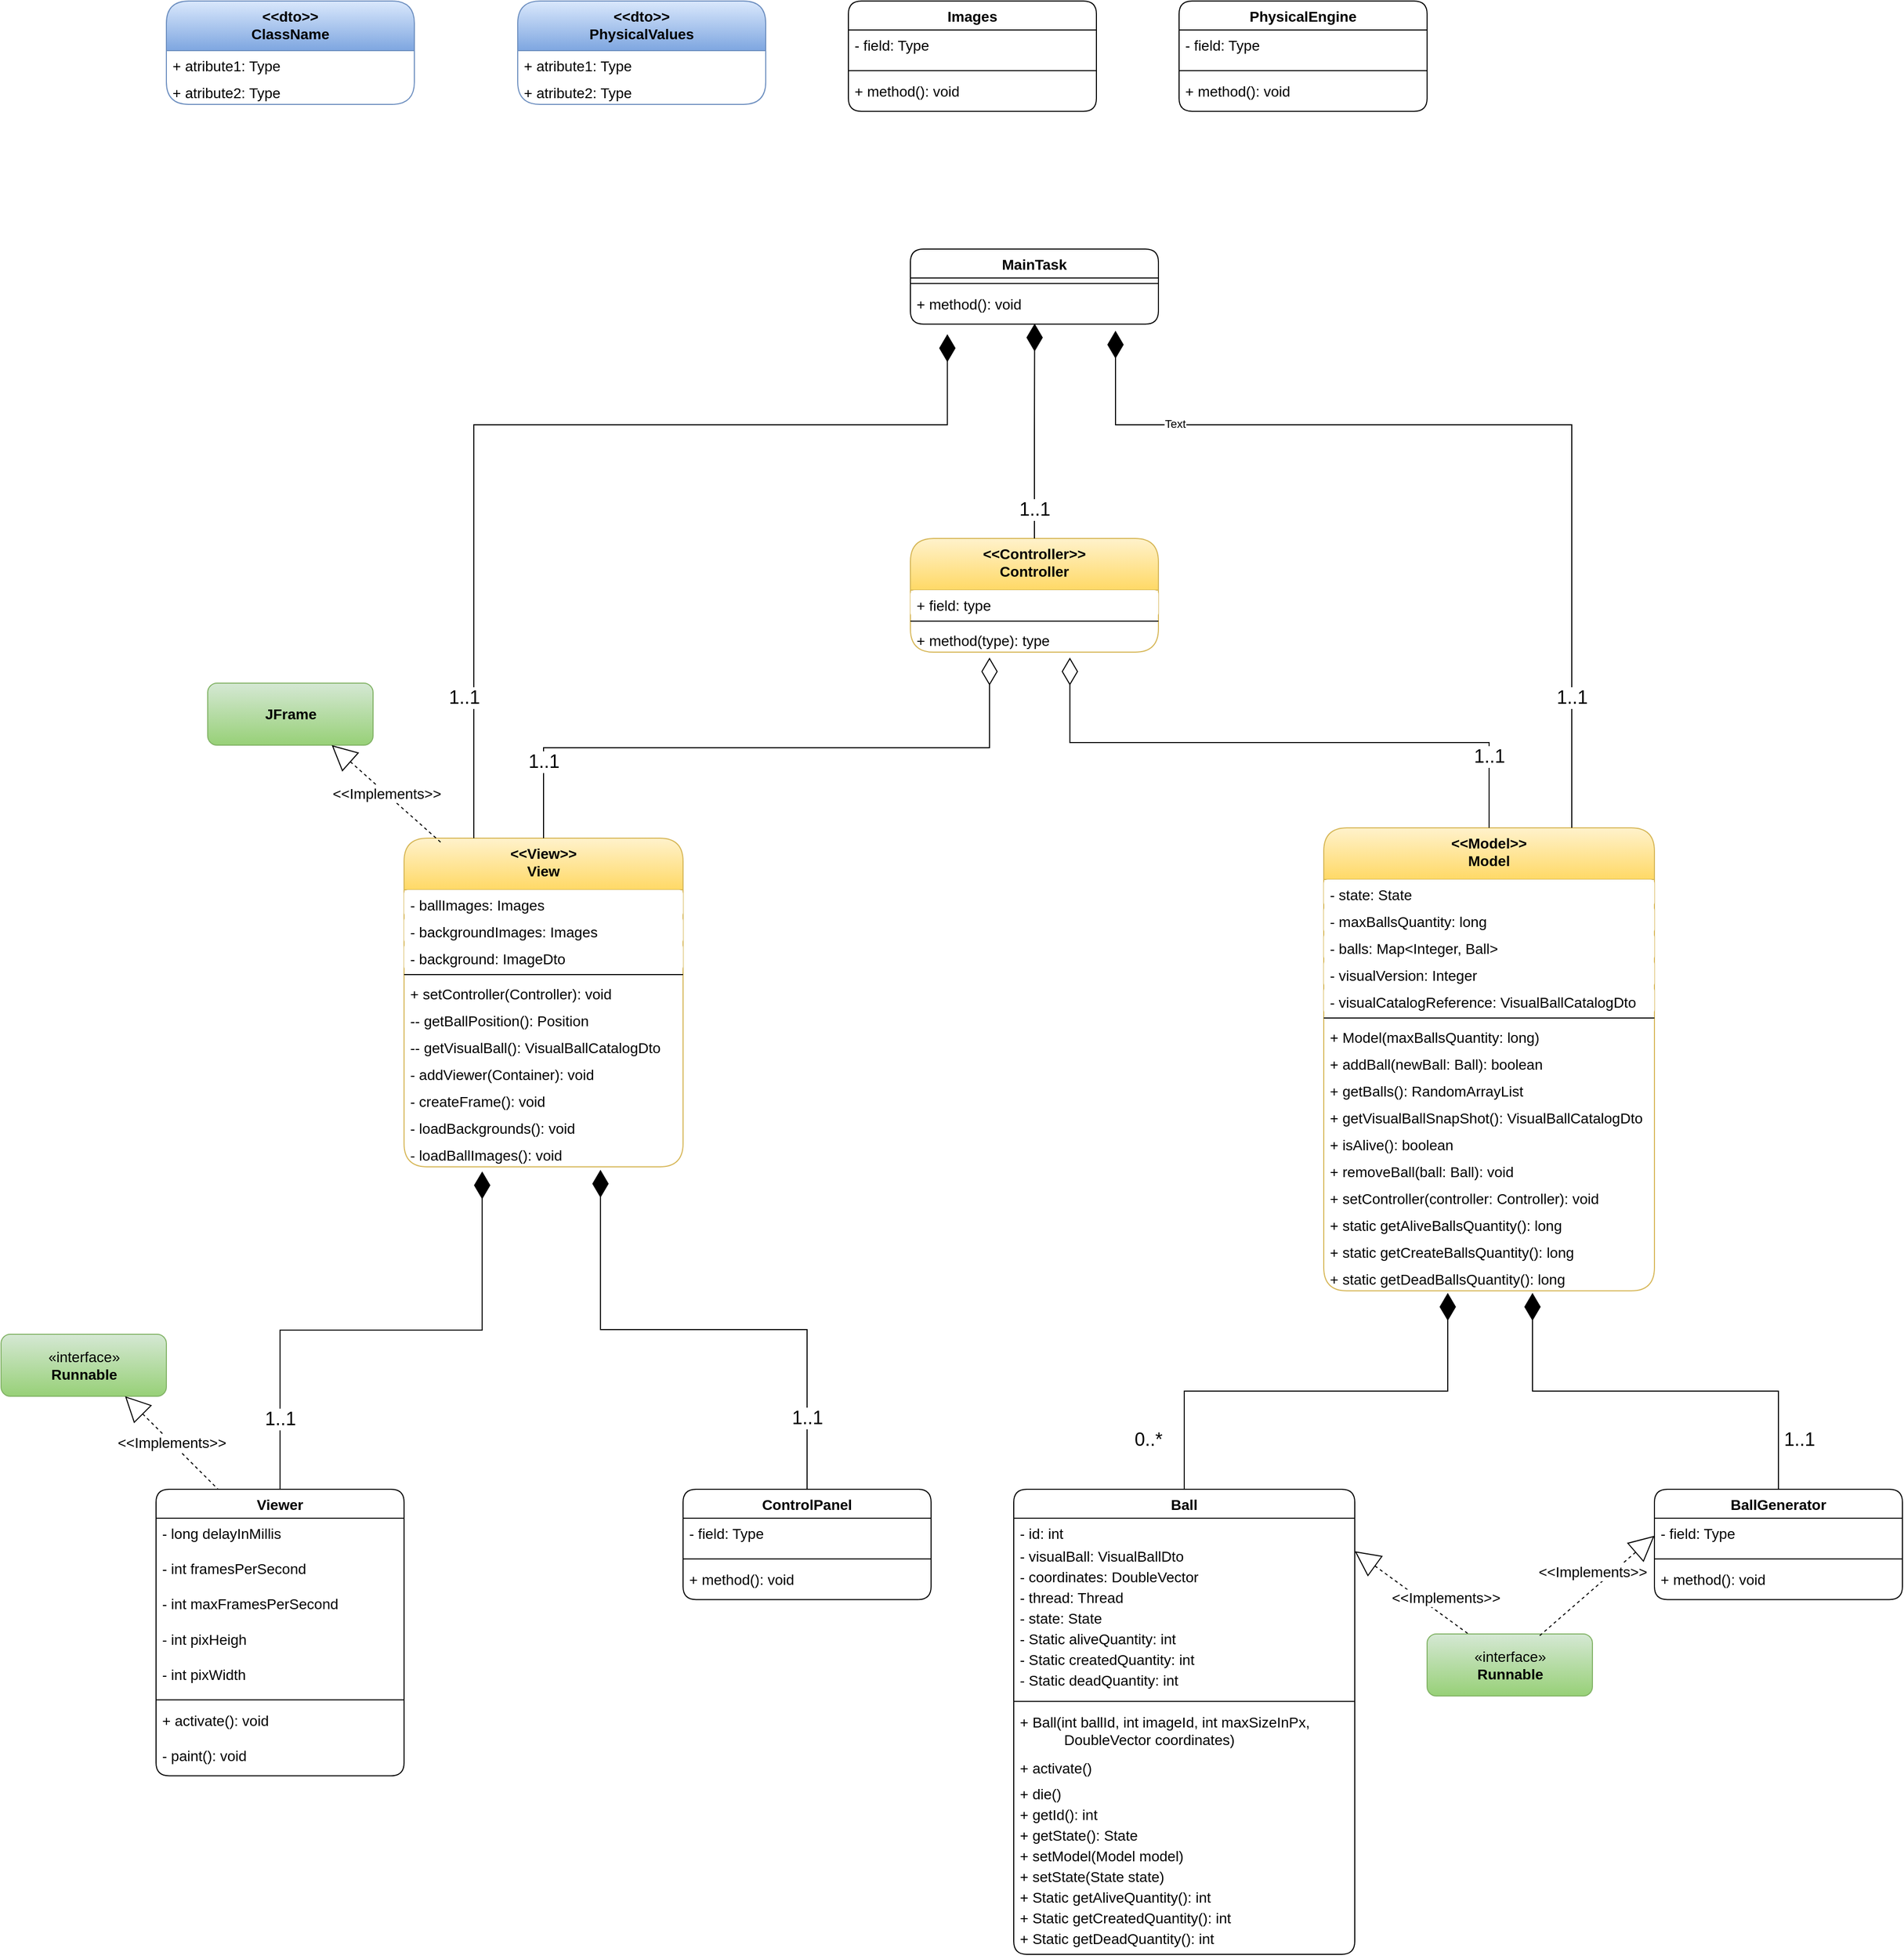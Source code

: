 <mxfile version="26.2.2">
  <diagram name="Pàgina-1" id="5-i0LoAllchSPsky1uXh">
    <mxGraphModel dx="4002" dy="4428" grid="1" gridSize="10" guides="1" tooltips="1" connect="1" arrows="1" fold="1" page="1" pageScale="1" pageWidth="2339" pageHeight="3300" math="0" shadow="0">
      <root>
        <mxCell id="0" />
        <mxCell id="1" parent="0" />
        <mxCell id="ZNmYSWNnTG8eC1XYa2wN-1" value="MainTask" style="swimlane;fontStyle=1;align=center;verticalAlign=top;childLayout=stackLayout;horizontal=1;startSize=28;horizontalStack=0;resizeParent=1;resizeParentMax=0;resizeLast=0;collapsible=1;marginBottom=0;rounded=1;fontFamily=Helvetica;fontSize=14;fontColor=default;fillColor=#FFFFFF;" parent="1" vertex="1">
          <mxGeometry x="240.0" y="40" width="240" height="72.602" as="geometry" />
        </mxCell>
        <mxCell id="ZNmYSWNnTG8eC1XYa2wN-3" value="" style="line;strokeWidth=1;fillColor=none;align=left;verticalAlign=middle;spacingTop=-1;spacingLeft=3;spacingRight=3;rotatable=0;labelPosition=right;points=[];portConstraint=eastwest;strokeColor=inherit;rounded=1;fontFamily=Helvetica;fontSize=14;fontColor=default;" parent="ZNmYSWNnTG8eC1XYa2wN-1" vertex="1">
          <mxGeometry y="28" width="240" height="10.495" as="geometry" />
        </mxCell>
        <mxCell id="ZNmYSWNnTG8eC1XYa2wN-4" value="+ method(): void" style="text;strokeColor=none;fillColor=none;align=left;verticalAlign=top;spacingLeft=4;spacingRight=4;overflow=hidden;rotatable=0;points=[[0,0.5],[1,0.5]];portConstraint=eastwest;rounded=1;fontFamily=Helvetica;fontSize=14;fontColor=default;" parent="ZNmYSWNnTG8eC1XYa2wN-1" vertex="1">
          <mxGeometry y="38.495" width="240" height="34.108" as="geometry" />
        </mxCell>
        <mxCell id="ZNmYSWNnTG8eC1XYa2wN-9" value="&lt;&lt;Controller&gt;&gt;&#xa;Controller" style="swimlane;fontStyle=1;align=center;verticalAlign=top;childLayout=stackLayout;horizontal=1;startSize=50;horizontalStack=0;resizeParent=1;resizeParentMax=0;resizeLast=0;collapsible=1;marginBottom=0;rounded=1;fillColor=#fff2cc;gradientColor=#ffd966;strokeColor=#d6b656;fontFamily=Helvetica;fontSize=14;fontColor=default;" parent="1" vertex="1">
          <mxGeometry x="240.0" y="320" width="240" height="110" as="geometry" />
        </mxCell>
        <mxCell id="ZNmYSWNnTG8eC1XYa2wN-10" value="+ field: type" style="text;align=left;verticalAlign=top;spacingLeft=4;spacingRight=4;overflow=hidden;rotatable=0;points=[[0,0.5],[1,0.5]];portConstraint=eastwest;rounded=1;fontFamily=Helvetica;fontSize=14;fontColor=default;fillColor=#FFFFFF;" parent="ZNmYSWNnTG8eC1XYa2wN-9" vertex="1">
          <mxGeometry y="50" width="240" height="26" as="geometry" />
        </mxCell>
        <mxCell id="ZNmYSWNnTG8eC1XYa2wN-11" value="" style="line;strokeWidth=1;align=left;verticalAlign=middle;spacingTop=-1;spacingLeft=3;spacingRight=3;rotatable=0;labelPosition=right;points=[];portConstraint=eastwest;rounded=1;fontFamily=Helvetica;fontSize=14;fontColor=default;fillColor=#FFFFFF;" parent="ZNmYSWNnTG8eC1XYa2wN-9" vertex="1">
          <mxGeometry y="76" width="240" height="8" as="geometry" />
        </mxCell>
        <mxCell id="ZNmYSWNnTG8eC1XYa2wN-12" value="+ method(type): type" style="text;align=left;verticalAlign=top;spacingLeft=4;spacingRight=4;overflow=hidden;rotatable=0;points=[[0,0.5],[1,0.5]];portConstraint=eastwest;rounded=1;fontFamily=Helvetica;fontSize=14;fontColor=default;fillColor=none;" parent="ZNmYSWNnTG8eC1XYa2wN-9" vertex="1">
          <mxGeometry y="84" width="240" height="26" as="geometry" />
        </mxCell>
        <mxCell id="ZNmYSWNnTG8eC1XYa2wN-13" value="&lt;&lt;Model&gt;&gt;&#xa;Model" style="swimlane;fontStyle=1;align=center;verticalAlign=top;childLayout=stackLayout;horizontal=1;startSize=50;horizontalStack=0;resizeParent=1;resizeParentMax=0;resizeLast=0;collapsible=1;marginBottom=0;rounded=1;fillColor=#fff2cc;gradientColor=#ffd966;strokeColor=#d6b656;fontFamily=Helvetica;fontSize=14;fontColor=default;" parent="1" vertex="1">
          <mxGeometry x="640" y="600" width="320" height="448" as="geometry" />
        </mxCell>
        <mxCell id="Lma66UrVPiz0UUMK3mIG-1" value="- state: State" style="text;align=left;verticalAlign=top;spacingLeft=4;spacingRight=4;overflow=hidden;rotatable=0;points=[[0,0.5],[1,0.5]];portConstraint=eastwest;rounded=1;fontFamily=Helvetica;fontSize=14;fontColor=default;fillColor=#FFFFFF;" parent="ZNmYSWNnTG8eC1XYa2wN-13" vertex="1">
          <mxGeometry y="50" width="320" height="26" as="geometry" />
        </mxCell>
        <mxCell id="ZNmYSWNnTG8eC1XYa2wN-14" value="- maxBallsQuantity: long" style="text;align=left;verticalAlign=top;spacingLeft=4;spacingRight=4;overflow=hidden;rotatable=0;points=[[0,0.5],[1,0.5]];portConstraint=eastwest;rounded=1;fontFamily=Helvetica;fontSize=14;fontColor=default;fillColor=#FFFFFF;" parent="ZNmYSWNnTG8eC1XYa2wN-13" vertex="1">
          <mxGeometry y="76" width="320" height="26" as="geometry" />
        </mxCell>
        <mxCell id="ZNmYSWNnTG8eC1XYa2wN-75" value="- balls: Map&lt;Integer, Ball&gt;" style="text;align=left;verticalAlign=top;spacingLeft=4;spacingRight=4;overflow=hidden;rotatable=0;points=[[0,0.5],[1,0.5]];portConstraint=eastwest;rounded=1;fontFamily=Helvetica;fontSize=14;fontColor=default;fillColor=#FFFFFF;" parent="ZNmYSWNnTG8eC1XYa2wN-13" vertex="1">
          <mxGeometry y="102" width="320" height="26" as="geometry" />
        </mxCell>
        <mxCell id="-db5ZT4C1zJxVZWc7uJ--2" value="- visualVersion: Integer" style="text;align=left;verticalAlign=top;spacingLeft=4;spacingRight=4;overflow=hidden;rotatable=0;points=[[0,0.5],[1,0.5]];portConstraint=eastwest;rounded=1;fontFamily=Helvetica;fontSize=14;fontColor=default;fillColor=#FFFFFF;" parent="ZNmYSWNnTG8eC1XYa2wN-13" vertex="1">
          <mxGeometry y="128" width="320" height="26" as="geometry" />
        </mxCell>
        <mxCell id="-db5ZT4C1zJxVZWc7uJ--1" value="- visualCatalogReference: VisualBallCatalogDto" style="text;align=left;verticalAlign=top;spacingLeft=4;spacingRight=4;overflow=hidden;rotatable=0;points=[[0,0.5],[1,0.5]];portConstraint=eastwest;rounded=1;fontFamily=Helvetica;fontSize=14;fontColor=default;fillColor=#FFFFFF;" parent="ZNmYSWNnTG8eC1XYa2wN-13" vertex="1">
          <mxGeometry y="154" width="320" height="26" as="geometry" />
        </mxCell>
        <mxCell id="ZNmYSWNnTG8eC1XYa2wN-15" value="" style="line;strokeWidth=1;align=left;verticalAlign=middle;spacingTop=-1;spacingLeft=3;spacingRight=3;rotatable=0;labelPosition=right;points=[];portConstraint=eastwest;rounded=1;fontFamily=Helvetica;fontSize=14;fontColor=default;fillColor=#FFFFFF;" parent="ZNmYSWNnTG8eC1XYa2wN-13" vertex="1">
          <mxGeometry y="180" width="320" height="8" as="geometry" />
        </mxCell>
        <mxCell id="ZNmYSWNnTG8eC1XYa2wN-83" value="+ Model(maxBallsQuantity: long)" style="text;align=left;verticalAlign=top;spacingLeft=4;spacingRight=4;overflow=hidden;rotatable=0;points=[[0,0.5],[1,0.5]];portConstraint=eastwest;rounded=1;fontFamily=Helvetica;fontSize=14;fontColor=default;fillColor=none;" parent="ZNmYSWNnTG8eC1XYa2wN-13" vertex="1">
          <mxGeometry y="188" width="320" height="26" as="geometry" />
        </mxCell>
        <mxCell id="ZNmYSWNnTG8eC1XYa2wN-82" value="+ addBall(newBall: Ball): boolean" style="text;align=left;verticalAlign=top;spacingLeft=4;spacingRight=4;overflow=hidden;rotatable=0;points=[[0,0.5],[1,0.5]];portConstraint=eastwest;rounded=1;fontFamily=Helvetica;fontSize=14;fontColor=default;fillColor=none;" parent="ZNmYSWNnTG8eC1XYa2wN-13" vertex="1">
          <mxGeometry y="214" width="320" height="26" as="geometry" />
        </mxCell>
        <mxCell id="ZNmYSWNnTG8eC1XYa2wN-81" value="+ getBalls(): RandomArrayList" style="text;align=left;verticalAlign=top;spacingLeft=4;spacingRight=4;overflow=hidden;rotatable=0;points=[[0,0.5],[1,0.5]];portConstraint=eastwest;rounded=1;fontFamily=Helvetica;fontSize=14;fontColor=default;fillColor=none;" parent="ZNmYSWNnTG8eC1XYa2wN-13" vertex="1">
          <mxGeometry y="240" width="320" height="26" as="geometry" />
        </mxCell>
        <mxCell id="Lma66UrVPiz0UUMK3mIG-4" value="+ getVisualBallSnapShot(): VisualBallCatalogDto" style="text;align=left;verticalAlign=top;spacingLeft=4;spacingRight=4;overflow=hidden;rotatable=0;points=[[0,0.5],[1,0.5]];portConstraint=eastwest;rounded=1;fontFamily=Helvetica;fontSize=14;fontColor=default;fillColor=none;" parent="ZNmYSWNnTG8eC1XYa2wN-13" vertex="1">
          <mxGeometry y="266" width="320" height="26" as="geometry" />
        </mxCell>
        <mxCell id="ZNmYSWNnTG8eC1XYa2wN-80" value="+ isAlive(): boolean" style="text;align=left;verticalAlign=top;spacingLeft=4;spacingRight=4;overflow=hidden;rotatable=0;points=[[0,0.5],[1,0.5]];portConstraint=eastwest;rounded=1;fontFamily=Helvetica;fontSize=14;fontColor=default;fillColor=none;" parent="ZNmYSWNnTG8eC1XYa2wN-13" vertex="1">
          <mxGeometry y="292" width="320" height="26" as="geometry" />
        </mxCell>
        <mxCell id="ZNmYSWNnTG8eC1XYa2wN-85" value="+ removeBall(ball: Ball): void" style="text;align=left;verticalAlign=top;spacingLeft=4;spacingRight=4;overflow=hidden;rotatable=0;points=[[0,0.5],[1,0.5]];portConstraint=eastwest;rounded=1;fontFamily=Helvetica;fontSize=14;fontColor=default;fillColor=none;" parent="ZNmYSWNnTG8eC1XYa2wN-13" vertex="1">
          <mxGeometry y="318" width="320" height="26" as="geometry" />
        </mxCell>
        <mxCell id="ZNmYSWNnTG8eC1XYa2wN-79" value="+ setController(controller: Controller): void" style="text;align=left;verticalAlign=top;spacingLeft=4;spacingRight=4;overflow=hidden;rotatable=0;points=[[0,0.5],[1,0.5]];portConstraint=eastwest;rounded=1;fontFamily=Helvetica;fontSize=14;fontColor=default;fillColor=none;" parent="ZNmYSWNnTG8eC1XYa2wN-13" vertex="1">
          <mxGeometry y="344" width="320" height="26" as="geometry" />
        </mxCell>
        <mxCell id="ZNmYSWNnTG8eC1XYa2wN-16" value="+ static getAliveBallsQuantity(): long" style="text;align=left;verticalAlign=top;spacingLeft=4;spacingRight=4;overflow=hidden;rotatable=0;points=[[0,0.5],[1,0.5]];portConstraint=eastwest;rounded=1;fontFamily=Helvetica;fontSize=14;fontColor=default;fillColor=none;" parent="ZNmYSWNnTG8eC1XYa2wN-13" vertex="1">
          <mxGeometry y="370" width="320" height="26" as="geometry" />
        </mxCell>
        <mxCell id="ZNmYSWNnTG8eC1XYa2wN-78" value="+ static getCreateBallsQuantity(): long" style="text;align=left;verticalAlign=top;spacingLeft=4;spacingRight=4;overflow=hidden;rotatable=0;points=[[0,0.5],[1,0.5]];portConstraint=eastwest;rounded=1;fontFamily=Helvetica;fontSize=14;fontColor=default;fillColor=none;" parent="ZNmYSWNnTG8eC1XYa2wN-13" vertex="1">
          <mxGeometry y="396" width="320" height="26" as="geometry" />
        </mxCell>
        <mxCell id="ZNmYSWNnTG8eC1XYa2wN-84" value="+ static getDeadBallsQuantity(): long" style="text;align=left;verticalAlign=top;spacingLeft=4;spacingRight=4;overflow=hidden;rotatable=0;points=[[0,0.5],[1,0.5]];portConstraint=eastwest;rounded=1;fontFamily=Helvetica;fontSize=14;fontColor=default;fillColor=none;" parent="ZNmYSWNnTG8eC1XYa2wN-13" vertex="1">
          <mxGeometry y="422" width="320" height="26" as="geometry" />
        </mxCell>
        <mxCell id="ZNmYSWNnTG8eC1XYa2wN-17" value="&lt;&lt;View&gt;&gt;&#xa;View" style="swimlane;fontStyle=1;align=center;verticalAlign=top;childLayout=stackLayout;horizontal=1;startSize=50;horizontalStack=0;resizeParent=1;resizeParentMax=0;resizeLast=0;collapsible=1;marginBottom=0;rounded=1;fillColor=#fff2cc;gradientColor=#ffd966;strokeColor=#d6b656;fontFamily=Helvetica;fontSize=14;fontColor=default;" parent="1" vertex="1">
          <mxGeometry x="-250" y="610" width="270" height="318" as="geometry" />
        </mxCell>
        <mxCell id="ZNmYSWNnTG8eC1XYa2wN-18" value="- ballImages: Images" style="text;align=left;verticalAlign=top;spacingLeft=4;spacingRight=4;overflow=hidden;rotatable=0;points=[[0,0.5],[1,0.5]];portConstraint=eastwest;rounded=1;fontFamily=Helvetica;fontSize=14;fontColor=default;fillColor=#FFFFFF;" parent="ZNmYSWNnTG8eC1XYa2wN-17" vertex="1">
          <mxGeometry y="50" width="270" height="26" as="geometry" />
        </mxCell>
        <mxCell id="4unJLD3pxwfh7puHXL83-2" value="- backgroundImages: Images" style="text;align=left;verticalAlign=top;spacingLeft=4;spacingRight=4;overflow=hidden;rotatable=0;points=[[0,0.5],[1,0.5]];portConstraint=eastwest;rounded=1;fontFamily=Helvetica;fontSize=14;fontColor=default;fillColor=#FFFFFF;" vertex="1" parent="ZNmYSWNnTG8eC1XYa2wN-17">
          <mxGeometry y="76" width="270" height="26" as="geometry" />
        </mxCell>
        <mxCell id="4unJLD3pxwfh7puHXL83-1" value="- background: ImageDto" style="text;align=left;verticalAlign=top;spacingLeft=4;spacingRight=4;overflow=hidden;rotatable=0;points=[[0,0.5],[1,0.5]];portConstraint=eastwest;rounded=1;fontFamily=Helvetica;fontSize=14;fontColor=default;fillColor=#FFFFFF;" vertex="1" parent="ZNmYSWNnTG8eC1XYa2wN-17">
          <mxGeometry y="102" width="270" height="26" as="geometry" />
        </mxCell>
        <mxCell id="ZNmYSWNnTG8eC1XYa2wN-19" value="" style="line;strokeWidth=1;align=left;verticalAlign=middle;spacingTop=-1;spacingLeft=3;spacingRight=3;rotatable=0;labelPosition=right;points=[];portConstraint=eastwest;rounded=1;fontFamily=Helvetica;fontSize=14;fontColor=default;fillColor=#FFFFFF;" parent="ZNmYSWNnTG8eC1XYa2wN-17" vertex="1">
          <mxGeometry y="128" width="270" height="8" as="geometry" />
        </mxCell>
        <mxCell id="4unJLD3pxwfh7puHXL83-3" value="+ setController(Controller): void" style="text;align=left;verticalAlign=top;spacingLeft=4;spacingRight=4;overflow=hidden;rotatable=0;points=[[0,0.5],[1,0.5]];portConstraint=eastwest;rounded=1;fontFamily=Helvetica;fontSize=14;fontColor=default;fillColor=none;" vertex="1" parent="ZNmYSWNnTG8eC1XYa2wN-17">
          <mxGeometry y="136" width="270" height="26" as="geometry" />
        </mxCell>
        <mxCell id="4unJLD3pxwfh7puHXL83-8" value="-- getBallPosition(): Position" style="text;align=left;verticalAlign=top;spacingLeft=4;spacingRight=4;overflow=hidden;rotatable=0;points=[[0,0.5],[1,0.5]];portConstraint=eastwest;rounded=1;fontFamily=Helvetica;fontSize=14;fontColor=default;fillColor=none;" vertex="1" parent="ZNmYSWNnTG8eC1XYa2wN-17">
          <mxGeometry y="162" width="270" height="26" as="geometry" />
        </mxCell>
        <mxCell id="ZNmYSWNnTG8eC1XYa2wN-20" value="-- getVisualBall(): VisualBallCatalogDto" style="text;align=left;verticalAlign=top;spacingLeft=4;spacingRight=4;overflow=hidden;rotatable=0;points=[[0,0.5],[1,0.5]];portConstraint=eastwest;rounded=1;fontFamily=Helvetica;fontSize=14;fontColor=default;fillColor=none;" parent="ZNmYSWNnTG8eC1XYa2wN-17" vertex="1">
          <mxGeometry y="188" width="270" height="26" as="geometry" />
        </mxCell>
        <mxCell id="4unJLD3pxwfh7puHXL83-4" value="- addViewer(Container): void" style="text;align=left;verticalAlign=top;spacingLeft=4;spacingRight=4;overflow=hidden;rotatable=0;points=[[0,0.5],[1,0.5]];portConstraint=eastwest;rounded=1;fontFamily=Helvetica;fontSize=14;fontColor=default;fillColor=none;" vertex="1" parent="ZNmYSWNnTG8eC1XYa2wN-17">
          <mxGeometry y="214" width="270" height="26" as="geometry" />
        </mxCell>
        <mxCell id="4unJLD3pxwfh7puHXL83-5" value="- createFrame(): void" style="text;align=left;verticalAlign=top;spacingLeft=4;spacingRight=4;overflow=hidden;rotatable=0;points=[[0,0.5],[1,0.5]];portConstraint=eastwest;rounded=1;fontFamily=Helvetica;fontSize=14;fontColor=default;fillColor=none;" vertex="1" parent="ZNmYSWNnTG8eC1XYa2wN-17">
          <mxGeometry y="240" width="270" height="26" as="geometry" />
        </mxCell>
        <mxCell id="4unJLD3pxwfh7puHXL83-6" value="- loadBackgrounds(): void" style="text;align=left;verticalAlign=top;spacingLeft=4;spacingRight=4;overflow=hidden;rotatable=0;points=[[0,0.5],[1,0.5]];portConstraint=eastwest;rounded=1;fontFamily=Helvetica;fontSize=14;fontColor=default;fillColor=none;" vertex="1" parent="ZNmYSWNnTG8eC1XYa2wN-17">
          <mxGeometry y="266" width="270" height="26" as="geometry" />
        </mxCell>
        <mxCell id="4unJLD3pxwfh7puHXL83-7" value="- loadBallImages(): void" style="text;align=left;verticalAlign=top;spacingLeft=4;spacingRight=4;overflow=hidden;rotatable=0;points=[[0,0.5],[1,0.5]];portConstraint=eastwest;rounded=1;fontFamily=Helvetica;fontSize=14;fontColor=default;fillColor=none;" vertex="1" parent="ZNmYSWNnTG8eC1XYa2wN-17">
          <mxGeometry y="292" width="270" height="26" as="geometry" />
        </mxCell>
        <mxCell id="ZNmYSWNnTG8eC1XYa2wN-21" value="1..1" style="endArrow=none;endFill=1;endSize=24;html=1;rounded=0;fontSize=18;edgeStyle=elbowEdgeStyle;exitX=0.149;exitY=1.288;exitDx=0;exitDy=0;entryX=0.25;entryY=0;entryDx=0;entryDy=0;startArrow=diamondThin;startFill=1;targetPerimeterSpacing=24;sourcePerimeterSpacing=24;startSize=24;elbow=vertical;exitPerimeter=0;" parent="1" target="ZNmYSWNnTG8eC1XYa2wN-17" edge="1" source="ZNmYSWNnTG8eC1XYa2wN-4">
          <mxGeometry x="0.714" y="-10" width="160" relative="1" as="geometry">
            <mxPoint x="360" y="20" as="sourcePoint" />
            <mxPoint x="120" y="580" as="targetPoint" />
            <Array as="points">
              <mxPoint x="10" y="210" />
            </Array>
            <mxPoint y="-1" as="offset" />
          </mxGeometry>
        </mxCell>
        <mxCell id="ZNmYSWNnTG8eC1XYa2wN-23" value="1..1" style="endArrow=diamondThin;endFill=1;endSize=24;html=1;rounded=0;fontSize=18;edgeStyle=elbowEdgeStyle;entryX=0.827;entryY=1.188;entryDx=0;entryDy=0;entryPerimeter=0;elbow=vertical;exitX=0.75;exitY=0;exitDx=0;exitDy=0;" parent="1" target="ZNmYSWNnTG8eC1XYa2wN-4" edge="1" source="ZNmYSWNnTG8eC1XYa2wN-13">
          <mxGeometry x="-0.727" width="160" relative="1" as="geometry">
            <mxPoint x="970" y="670" as="sourcePoint" />
            <mxPoint x="455.28" y="64.456" as="targetPoint" />
            <mxPoint as="offset" />
            <Array as="points">
              <mxPoint x="690" y="210" />
            </Array>
          </mxGeometry>
        </mxCell>
        <mxCell id="4unJLD3pxwfh7puHXL83-14" value="Text" style="edgeLabel;html=1;align=center;verticalAlign=middle;resizable=0;points=[];" vertex="1" connectable="0" parent="ZNmYSWNnTG8eC1XYa2wN-23">
          <mxGeometry x="0.679" y="-1" relative="1" as="geometry">
            <mxPoint as="offset" />
          </mxGeometry>
        </mxCell>
        <mxCell id="ZNmYSWNnTG8eC1XYa2wN-27" value="1..1" style="endArrow=diamondThin;endFill=1;endSize=24;html=1;rounded=0;fontSize=18;edgeStyle=elbowEdgeStyle;elbow=vertical;exitX=0.5;exitY=0;exitDx=0;exitDy=0;entryX=0.501;entryY=0.987;entryDx=0;entryDy=0;entryPerimeter=0;" parent="1" source="ZNmYSWNnTG8eC1XYa2wN-9" target="ZNmYSWNnTG8eC1XYa2wN-4" edge="1">
          <mxGeometry x="-0.727" width="160" relative="1" as="geometry">
            <mxPoint x="472" y="200" as="sourcePoint" />
            <mxPoint x="350" y="120" as="targetPoint" />
            <mxPoint as="offset" />
          </mxGeometry>
        </mxCell>
        <mxCell id="ZNmYSWNnTG8eC1XYa2wN-29" value="&lt;font style=&quot;font-size: 18px;&quot;&gt;1..1&lt;/font&gt;" style="endArrow=diamondThin;endFill=0;endSize=24;html=1;rounded=0;entryX=0.319;entryY=1.201;entryDx=0;entryDy=0;entryPerimeter=0;edgeStyle=elbowEdgeStyle;elbow=vertical;fontSize=18;exitX=0.5;exitY=0;exitDx=0;exitDy=0;" parent="1" source="ZNmYSWNnTG8eC1XYa2wN-17" target="ZNmYSWNnTG8eC1XYa2wN-12" edge="1">
          <mxGeometry x="-0.756" width="160" relative="1" as="geometry">
            <mxPoint x="350" y="620" as="sourcePoint" />
            <mxPoint x="474.0" y="490" as="targetPoint" />
            <mxPoint as="offset" />
          </mxGeometry>
        </mxCell>
        <mxCell id="ZNmYSWNnTG8eC1XYa2wN-30" value="&lt;font style=&quot;font-size: 18px;&quot;&gt;1..1&lt;/font&gt;" style="endArrow=diamondThin;endFill=0;endSize=24;html=1;rounded=0;entryX=0.643;entryY=1.201;entryDx=0;entryDy=0;entryPerimeter=0;edgeStyle=elbowEdgeStyle;elbow=vertical;fontSize=18;exitX=0.5;exitY=0;exitDx=0;exitDy=0;" parent="1" source="ZNmYSWNnTG8eC1XYa2wN-13" target="ZNmYSWNnTG8eC1XYa2wN-12" edge="1">
          <mxGeometry x="-0.756" width="160" relative="1" as="geometry">
            <mxPoint x="350" y="620" as="sourcePoint" />
            <mxPoint x="474.0" y="490" as="targetPoint" />
            <mxPoint as="offset" />
          </mxGeometry>
        </mxCell>
        <mxCell id="ZNmYSWNnTG8eC1XYa2wN-31" value="&lt;&lt;dto&gt;&gt;&#xa;ClassName" style="swimlane;fontStyle=1;align=center;verticalAlign=top;childLayout=stackLayout;horizontal=1;startSize=48;horizontalStack=0;resizeParent=1;resizeParentMax=0;resizeLast=0;collapsible=1;marginBottom=0;fillColor=#dae8fc;strokeColor=#6c8ebf;gradientColor=#7ea6e0;rounded=1;fontFamily=Helvetica;fontSize=14;fontColor=default;" parent="1" vertex="1">
          <mxGeometry x="-480.0" y="-200" width="240" height="100" as="geometry" />
        </mxCell>
        <mxCell id="ZNmYSWNnTG8eC1XYa2wN-32" value="+ atribute1: Type" style="text;strokeColor=none;fillColor=none;align=left;verticalAlign=top;spacingLeft=4;spacingRight=4;overflow=hidden;rotatable=0;points=[[0,0.5],[1,0.5]];portConstraint=eastwest;fontFamily=Helvetica;fontSize=14;fontColor=default;" parent="ZNmYSWNnTG8eC1XYa2wN-31" vertex="1">
          <mxGeometry y="48" width="240" height="26" as="geometry" />
        </mxCell>
        <mxCell id="ZNmYSWNnTG8eC1XYa2wN-33" value="+ atribute2: Type" style="text;strokeColor=none;fillColor=none;align=left;verticalAlign=top;spacingLeft=4;spacingRight=4;overflow=hidden;rotatable=0;points=[[0,0.5],[1,0.5]];portConstraint=eastwest;fontFamily=Helvetica;fontSize=14;fontColor=default;" parent="ZNmYSWNnTG8eC1XYa2wN-31" vertex="1">
          <mxGeometry y="74" width="240" height="26" as="geometry" />
        </mxCell>
        <mxCell id="ZNmYSWNnTG8eC1XYa2wN-34" value="Ball" style="swimlane;fontStyle=1;align=center;verticalAlign=top;childLayout=stackLayout;horizontal=1;startSize=28;horizontalStack=0;resizeParent=1;resizeParentMax=0;resizeLast=0;collapsible=1;marginBottom=0;rounded=1;fontFamily=Helvetica;fontSize=14;fontColor=default;fillColor=#FFFFFF;" parent="1" vertex="1">
          <mxGeometry x="340" y="1240" width="330" height="450.005" as="geometry" />
        </mxCell>
        <mxCell id="Lma66UrVPiz0UUMK3mIG-11" value="- id: int" style="text;strokeColor=none;fillColor=none;align=left;verticalAlign=top;spacingLeft=4;spacingRight=4;overflow=hidden;rotatable=0;points=[[0,0.5],[1,0.5]];portConstraint=eastwest;rounded=1;fontFamily=Helvetica;fontSize=14;fontColor=default;" parent="ZNmYSWNnTG8eC1XYa2wN-34" vertex="1">
          <mxGeometry y="28" width="330" height="22" as="geometry" />
        </mxCell>
        <mxCell id="ZNmYSWNnTG8eC1XYa2wN-35" value="- visualBall: VisualBallDto" style="text;strokeColor=none;fillColor=none;align=left;verticalAlign=top;spacingLeft=4;spacingRight=4;overflow=hidden;rotatable=0;points=[[0,0.5],[1,0.5]];portConstraint=eastwest;rounded=1;fontFamily=Helvetica;fontSize=14;fontColor=default;" parent="ZNmYSWNnTG8eC1XYa2wN-34" vertex="1">
          <mxGeometry y="50" width="330" height="20" as="geometry" />
        </mxCell>
        <mxCell id="Lma66UrVPiz0UUMK3mIG-5" value="- coordinates: DoubleVector" style="text;strokeColor=none;fillColor=none;align=left;verticalAlign=top;spacingLeft=4;spacingRight=4;overflow=hidden;rotatable=0;points=[[0,0.5],[1,0.5]];portConstraint=eastwest;rounded=1;fontFamily=Helvetica;fontSize=14;fontColor=default;" parent="ZNmYSWNnTG8eC1XYa2wN-34" vertex="1">
          <mxGeometry y="70" width="330" height="20" as="geometry" />
        </mxCell>
        <mxCell id="Lma66UrVPiz0UUMK3mIG-6" value="- thread: Thread" style="text;strokeColor=none;fillColor=none;align=left;verticalAlign=top;spacingLeft=4;spacingRight=4;overflow=hidden;rotatable=0;points=[[0,0.5],[1,0.5]];portConstraint=eastwest;rounded=1;fontFamily=Helvetica;fontSize=14;fontColor=default;" parent="ZNmYSWNnTG8eC1XYa2wN-34" vertex="1">
          <mxGeometry y="90" width="330" height="20" as="geometry" />
        </mxCell>
        <mxCell id="Lma66UrVPiz0UUMK3mIG-9" value="- state: State" style="text;strokeColor=none;fillColor=none;align=left;verticalAlign=top;spacingLeft=4;spacingRight=4;overflow=hidden;rotatable=0;points=[[0,0.5],[1,0.5]];portConstraint=eastwest;rounded=1;fontFamily=Helvetica;fontSize=14;fontColor=default;" parent="ZNmYSWNnTG8eC1XYa2wN-34" vertex="1">
          <mxGeometry y="110" width="330" height="20" as="geometry" />
        </mxCell>
        <mxCell id="Lma66UrVPiz0UUMK3mIG-10" value="- Static aliveQuantity: int" style="text;strokeColor=none;fillColor=none;align=left;verticalAlign=top;spacingLeft=4;spacingRight=4;overflow=hidden;rotatable=0;points=[[0,0.5],[1,0.5]];portConstraint=eastwest;rounded=1;fontFamily=Helvetica;fontSize=14;fontColor=default;" parent="ZNmYSWNnTG8eC1XYa2wN-34" vertex="1">
          <mxGeometry y="130" width="330" height="20" as="geometry" />
        </mxCell>
        <mxCell id="Lma66UrVPiz0UUMK3mIG-15" value="- Static createdQuantity: int" style="text;strokeColor=none;fillColor=none;align=left;verticalAlign=top;spacingLeft=4;spacingRight=4;overflow=hidden;rotatable=0;points=[[0,0.5],[1,0.5]];portConstraint=eastwest;rounded=1;fontFamily=Helvetica;fontSize=14;fontColor=default;" parent="ZNmYSWNnTG8eC1XYa2wN-34" vertex="1">
          <mxGeometry y="150" width="330" height="20" as="geometry" />
        </mxCell>
        <mxCell id="Lma66UrVPiz0UUMK3mIG-7" value="- Static deadQuantity: int" style="text;strokeColor=none;fillColor=none;align=left;verticalAlign=top;spacingLeft=4;spacingRight=4;overflow=hidden;rotatable=0;points=[[0,0.5],[1,0.5]];portConstraint=eastwest;rounded=1;fontFamily=Helvetica;fontSize=14;fontColor=default;" parent="ZNmYSWNnTG8eC1XYa2wN-34" vertex="1">
          <mxGeometry y="170" width="330" height="30" as="geometry" />
        </mxCell>
        <mxCell id="ZNmYSWNnTG8eC1XYa2wN-36" value="" style="line;strokeWidth=1;fillColor=none;align=left;verticalAlign=middle;spacingTop=-1;spacingLeft=3;spacingRight=3;rotatable=0;labelPosition=right;points=[];portConstraint=eastwest;strokeColor=inherit;rounded=1;fontFamily=Helvetica;fontSize=14;fontColor=default;" parent="ZNmYSWNnTG8eC1XYa2wN-34" vertex="1">
          <mxGeometry y="200" width="330" height="10.495" as="geometry" />
        </mxCell>
        <mxCell id="ZNmYSWNnTG8eC1XYa2wN-37" value="+ Ball(int ballId, int imageId, int maxSizeInPx, &#xa;           DoubleVector coordinates)" style="text;strokeColor=none;fillColor=none;align=left;verticalAlign=top;spacingLeft=4;spacingRight=4;overflow=hidden;rotatable=0;points=[[0,0.5],[1,0.5]];portConstraint=eastwest;rounded=1;fontFamily=Helvetica;fontSize=14;fontColor=default;" parent="ZNmYSWNnTG8eC1XYa2wN-34" vertex="1">
          <mxGeometry y="210.495" width="330" height="44.63" as="geometry" />
        </mxCell>
        <mxCell id="Lma66UrVPiz0UUMK3mIG-24" value="+ activate()" style="text;strokeColor=none;fillColor=none;align=left;verticalAlign=top;spacingLeft=4;spacingRight=4;overflow=hidden;rotatable=0;points=[[0,0.5],[1,0.5]];portConstraint=eastwest;rounded=1;fontFamily=Helvetica;fontSize=14;fontColor=default;" parent="ZNmYSWNnTG8eC1XYa2wN-34" vertex="1">
          <mxGeometry y="255.125" width="330" height="24.88" as="geometry" />
        </mxCell>
        <mxCell id="Lma66UrVPiz0UUMK3mIG-8" value="+ die()" style="text;strokeColor=none;fillColor=none;align=left;verticalAlign=top;spacingLeft=4;spacingRight=4;overflow=hidden;rotatable=0;points=[[0,0.5],[1,0.5]];portConstraint=eastwest;rounded=1;fontFamily=Helvetica;fontSize=14;fontColor=default;" parent="ZNmYSWNnTG8eC1XYa2wN-34" vertex="1">
          <mxGeometry y="280.005" width="330" height="20" as="geometry" />
        </mxCell>
        <mxCell id="Lma66UrVPiz0UUMK3mIG-17" value="+ getId(): int" style="text;strokeColor=none;fillColor=none;align=left;verticalAlign=top;spacingLeft=4;spacingRight=4;overflow=hidden;rotatable=0;points=[[0,0.5],[1,0.5]];portConstraint=eastwest;rounded=1;fontFamily=Helvetica;fontSize=14;fontColor=default;" parent="ZNmYSWNnTG8eC1XYa2wN-34" vertex="1">
          <mxGeometry y="300.005" width="330" height="20" as="geometry" />
        </mxCell>
        <mxCell id="Lma66UrVPiz0UUMK3mIG-18" value="+ getState(): State" style="text;strokeColor=none;fillColor=none;align=left;verticalAlign=top;spacingLeft=4;spacingRight=4;overflow=hidden;rotatable=0;points=[[0,0.5],[1,0.5]];portConstraint=eastwest;rounded=1;fontFamily=Helvetica;fontSize=14;fontColor=default;" parent="ZNmYSWNnTG8eC1XYa2wN-34" vertex="1">
          <mxGeometry y="320.005" width="330" height="20" as="geometry" />
        </mxCell>
        <mxCell id="Lma66UrVPiz0UUMK3mIG-19" value="+ setModel(Model model)" style="text;strokeColor=none;fillColor=none;align=left;verticalAlign=top;spacingLeft=4;spacingRight=4;overflow=hidden;rotatable=0;points=[[0,0.5],[1,0.5]];portConstraint=eastwest;rounded=1;fontFamily=Helvetica;fontSize=14;fontColor=default;" parent="ZNmYSWNnTG8eC1XYa2wN-34" vertex="1">
          <mxGeometry y="340.005" width="330" height="20" as="geometry" />
        </mxCell>
        <mxCell id="Lma66UrVPiz0UUMK3mIG-20" value="+ setState(State state)" style="text;strokeColor=none;fillColor=none;align=left;verticalAlign=top;spacingLeft=4;spacingRight=4;overflow=hidden;rotatable=0;points=[[0,0.5],[1,0.5]];portConstraint=eastwest;rounded=1;fontFamily=Helvetica;fontSize=14;fontColor=default;" parent="ZNmYSWNnTG8eC1XYa2wN-34" vertex="1">
          <mxGeometry y="360.005" width="330" height="20" as="geometry" />
        </mxCell>
        <mxCell id="Lma66UrVPiz0UUMK3mIG-21" value="+ Static getAliveQuantity(): int" style="text;strokeColor=none;fillColor=none;align=left;verticalAlign=top;spacingLeft=4;spacingRight=4;overflow=hidden;rotatable=0;points=[[0,0.5],[1,0.5]];portConstraint=eastwest;rounded=1;fontFamily=Helvetica;fontSize=14;fontColor=default;" parent="ZNmYSWNnTG8eC1XYa2wN-34" vertex="1">
          <mxGeometry y="380.005" width="330" height="20" as="geometry" />
        </mxCell>
        <mxCell id="Lma66UrVPiz0UUMK3mIG-22" value="+ Static getCreatedQuantity(): int" style="text;strokeColor=none;fillColor=none;align=left;verticalAlign=top;spacingLeft=4;spacingRight=4;overflow=hidden;rotatable=0;points=[[0,0.5],[1,0.5]];portConstraint=eastwest;rounded=1;fontFamily=Helvetica;fontSize=14;fontColor=default;" parent="ZNmYSWNnTG8eC1XYa2wN-34" vertex="1">
          <mxGeometry y="400.005" width="330" height="20" as="geometry" />
        </mxCell>
        <mxCell id="Lma66UrVPiz0UUMK3mIG-23" value="+ Static getDeadQuantity(): int" style="text;strokeColor=none;fillColor=none;align=left;verticalAlign=top;spacingLeft=4;spacingRight=4;overflow=hidden;rotatable=0;points=[[0,0.5],[1,0.5]];portConstraint=eastwest;rounded=1;fontFamily=Helvetica;fontSize=14;fontColor=default;" parent="ZNmYSWNnTG8eC1XYa2wN-34" vertex="1">
          <mxGeometry y="420.005" width="330" height="30" as="geometry" />
        </mxCell>
        <mxCell id="ZNmYSWNnTG8eC1XYa2wN-40" value="Viewer" style="swimlane;fontStyle=1;align=center;verticalAlign=top;childLayout=stackLayout;horizontal=1;startSize=28;horizontalStack=0;resizeParent=1;resizeParentMax=0;resizeLast=0;collapsible=1;marginBottom=0;rounded=1;fontFamily=Helvetica;fontSize=14;fontColor=default;fillColor=#FFFFFF;" parent="1" vertex="1">
          <mxGeometry x="-490.0" y="1240" width="240" height="277.247" as="geometry" />
        </mxCell>
        <mxCell id="ZNmYSWNnTG8eC1XYa2wN-41" value="- long delayInMillis" style="text;strokeColor=none;fillColor=none;align=left;verticalAlign=top;spacingLeft=4;spacingRight=4;overflow=hidden;rotatable=0;points=[[0,0.5],[1,0.5]];portConstraint=eastwest;rounded=1;fontFamily=Helvetica;fontSize=14;fontColor=default;" parent="ZNmYSWNnTG8eC1XYa2wN-40" vertex="1">
          <mxGeometry y="28" width="240" height="34.108" as="geometry" />
        </mxCell>
        <mxCell id="4unJLD3pxwfh7puHXL83-9" value="- int framesPerSecond" style="text;strokeColor=none;fillColor=none;align=left;verticalAlign=top;spacingLeft=4;spacingRight=4;overflow=hidden;rotatable=0;points=[[0,0.5],[1,0.5]];portConstraint=eastwest;rounded=1;fontFamily=Helvetica;fontSize=14;fontColor=default;" vertex="1" parent="ZNmYSWNnTG8eC1XYa2wN-40">
          <mxGeometry y="62.108" width="240" height="34.108" as="geometry" />
        </mxCell>
        <mxCell id="4unJLD3pxwfh7puHXL83-10" value="- int maxFramesPerSecond" style="text;strokeColor=none;fillColor=none;align=left;verticalAlign=top;spacingLeft=4;spacingRight=4;overflow=hidden;rotatable=0;points=[[0,0.5],[1,0.5]];portConstraint=eastwest;rounded=1;fontFamily=Helvetica;fontSize=14;fontColor=default;" vertex="1" parent="ZNmYSWNnTG8eC1XYa2wN-40">
          <mxGeometry y="96.215" width="240" height="34.108" as="geometry" />
        </mxCell>
        <mxCell id="4unJLD3pxwfh7puHXL83-11" value="- int pixHeigh" style="text;strokeColor=none;fillColor=none;align=left;verticalAlign=top;spacingLeft=4;spacingRight=4;overflow=hidden;rotatable=0;points=[[0,0.5],[1,0.5]];portConstraint=eastwest;rounded=1;fontFamily=Helvetica;fontSize=14;fontColor=default;" vertex="1" parent="ZNmYSWNnTG8eC1XYa2wN-40">
          <mxGeometry y="130.323" width="240" height="34.108" as="geometry" />
        </mxCell>
        <mxCell id="4unJLD3pxwfh7puHXL83-12" value="- int pixWidth" style="text;strokeColor=none;fillColor=none;align=left;verticalAlign=top;spacingLeft=4;spacingRight=4;overflow=hidden;rotatable=0;points=[[0,0.5],[1,0.5]];portConstraint=eastwest;rounded=1;fontFamily=Helvetica;fontSize=14;fontColor=default;" vertex="1" parent="ZNmYSWNnTG8eC1XYa2wN-40">
          <mxGeometry y="164.43" width="240" height="34.108" as="geometry" />
        </mxCell>
        <mxCell id="ZNmYSWNnTG8eC1XYa2wN-42" value="" style="line;strokeWidth=1;fillColor=none;align=left;verticalAlign=middle;spacingTop=-1;spacingLeft=3;spacingRight=3;rotatable=0;labelPosition=right;points=[];portConstraint=eastwest;strokeColor=inherit;rounded=1;fontFamily=Helvetica;fontSize=14;fontColor=default;" parent="ZNmYSWNnTG8eC1XYa2wN-40" vertex="1">
          <mxGeometry y="198.538" width="240" height="10.495" as="geometry" />
        </mxCell>
        <mxCell id="ZNmYSWNnTG8eC1XYa2wN-43" value="+ activate(): void" style="text;strokeColor=none;fillColor=none;align=left;verticalAlign=top;spacingLeft=4;spacingRight=4;overflow=hidden;rotatable=0;points=[[0,0.5],[1,0.5]];portConstraint=eastwest;rounded=1;fontFamily=Helvetica;fontSize=14;fontColor=default;" parent="ZNmYSWNnTG8eC1XYa2wN-40" vertex="1">
          <mxGeometry y="209.032" width="240" height="34.108" as="geometry" />
        </mxCell>
        <mxCell id="4unJLD3pxwfh7puHXL83-13" value="- paint(): void" style="text;strokeColor=none;fillColor=none;align=left;verticalAlign=top;spacingLeft=4;spacingRight=4;overflow=hidden;rotatable=0;points=[[0,0.5],[1,0.5]];portConstraint=eastwest;rounded=1;fontFamily=Helvetica;fontSize=14;fontColor=default;" vertex="1" parent="ZNmYSWNnTG8eC1XYa2wN-40">
          <mxGeometry y="243.14" width="240" height="34.108" as="geometry" />
        </mxCell>
        <mxCell id="ZNmYSWNnTG8eC1XYa2wN-44" value="ControlPanel" style="swimlane;fontStyle=1;align=center;verticalAlign=top;childLayout=stackLayout;horizontal=1;startSize=28;horizontalStack=0;resizeParent=1;resizeParentMax=0;resizeLast=0;collapsible=1;marginBottom=0;rounded=1;fontFamily=Helvetica;fontSize=14;fontColor=default;fillColor=#FFFFFF;" parent="1" vertex="1">
          <mxGeometry x="20.0" y="1240" width="240" height="106.71" as="geometry" />
        </mxCell>
        <mxCell id="ZNmYSWNnTG8eC1XYa2wN-45" value="- field: Type" style="text;strokeColor=none;fillColor=none;align=left;verticalAlign=top;spacingLeft=4;spacingRight=4;overflow=hidden;rotatable=0;points=[[0,0.5],[1,0.5]];portConstraint=eastwest;rounded=1;fontFamily=Helvetica;fontSize=14;fontColor=default;" parent="ZNmYSWNnTG8eC1XYa2wN-44" vertex="1">
          <mxGeometry y="28" width="240" height="34.108" as="geometry" />
        </mxCell>
        <mxCell id="ZNmYSWNnTG8eC1XYa2wN-46" value="" style="line;strokeWidth=1;fillColor=none;align=left;verticalAlign=middle;spacingTop=-1;spacingLeft=3;spacingRight=3;rotatable=0;labelPosition=right;points=[];portConstraint=eastwest;strokeColor=inherit;rounded=1;fontFamily=Helvetica;fontSize=14;fontColor=default;" parent="ZNmYSWNnTG8eC1XYa2wN-44" vertex="1">
          <mxGeometry y="62.108" width="240" height="10.495" as="geometry" />
        </mxCell>
        <mxCell id="ZNmYSWNnTG8eC1XYa2wN-47" value="+ method(): void" style="text;strokeColor=none;fillColor=none;align=left;verticalAlign=top;spacingLeft=4;spacingRight=4;overflow=hidden;rotatable=0;points=[[0,0.5],[1,0.5]];portConstraint=eastwest;rounded=1;fontFamily=Helvetica;fontSize=14;fontColor=default;" parent="ZNmYSWNnTG8eC1XYa2wN-44" vertex="1">
          <mxGeometry y="72.602" width="240" height="34.108" as="geometry" />
        </mxCell>
        <mxCell id="ZNmYSWNnTG8eC1XYa2wN-48" value="1..1" style="endArrow=diamondThin;endFill=1;endSize=24;html=1;rounded=0;fontSize=18;edgeStyle=elbowEdgeStyle;elbow=vertical;exitX=0.5;exitY=0;exitDx=0;exitDy=0;entryX=0.28;entryY=1.171;entryDx=0;entryDy=0;entryPerimeter=0;" parent="1" source="ZNmYSWNnTG8eC1XYa2wN-40" target="4unJLD3pxwfh7puHXL83-7" edge="1">
          <mxGeometry x="-0.73" width="160" relative="1" as="geometry">
            <mxPoint x="470" y="670" as="sourcePoint" />
            <mxPoint x="590.0" y="570" as="targetPoint" />
            <mxPoint as="offset" />
          </mxGeometry>
        </mxCell>
        <mxCell id="ZNmYSWNnTG8eC1XYa2wN-50" value="1..1" style="endArrow=diamondThin;endFill=1;endSize=24;html=1;rounded=0;fontSize=18;edgeStyle=elbowEdgeStyle;elbow=vertical;exitX=0.5;exitY=0;exitDx=0;exitDy=0;entryX=0.704;entryY=1.111;entryDx=0;entryDy=0;entryPerimeter=0;" parent="1" source="ZNmYSWNnTG8eC1XYa2wN-44" target="4unJLD3pxwfh7puHXL83-7" edge="1">
          <mxGeometry x="-0.727" width="160" relative="1" as="geometry">
            <mxPoint x="210" y="800" as="sourcePoint" />
            <mxPoint x="330.0" y="700" as="targetPoint" />
            <mxPoint as="offset" />
          </mxGeometry>
        </mxCell>
        <mxCell id="ZNmYSWNnTG8eC1XYa2wN-52" value="«interface»&lt;br&gt;&lt;b&gt;Runnable&lt;/b&gt;" style="html=1;rounded=1;fillColor=#d5e8d4;strokeColor=#82b366;gradientColor=#97d077;fontFamily=Helvetica;fontSize=14;fontColor=default;" parent="1" vertex="1">
          <mxGeometry x="-640.0" y="1090" width="160" height="60" as="geometry" />
        </mxCell>
        <mxCell id="ZNmYSWNnTG8eC1XYa2wN-53" value="&amp;lt;&amp;lt;Implements&amp;gt;&amp;gt;" style="rounded=1;orthogonalLoop=1;jettySize=auto;html=1;exitX=0.75;exitY=1;exitDx=0;exitDy=0;strokeWidth=1;startArrow=block;startFill=0;endArrow=none;endFill=0;startSize=22;endSize=18;dashed=1;entryX=0.25;entryY=0;entryDx=0;entryDy=0;fontSize=14;" parent="1" source="ZNmYSWNnTG8eC1XYa2wN-52" target="ZNmYSWNnTG8eC1XYa2wN-40" edge="1">
          <mxGeometry relative="1" as="geometry">
            <mxPoint x="62.128" y="784.409" as="targetPoint" />
            <mxPoint x="-70" y="690" as="sourcePoint" />
          </mxGeometry>
        </mxCell>
        <mxCell id="ZNmYSWNnTG8eC1XYa2wN-54" value="&amp;lt;&amp;lt;Implements&amp;gt;&amp;gt;" style="rounded=1;orthogonalLoop=1;jettySize=auto;html=1;strokeWidth=1;startArrow=block;startFill=0;endArrow=none;endFill=0;startSize=22;endSize=18;dashed=1;entryX=0.25;entryY=0;entryDx=0;entryDy=0;fontSize=14;exitX=1;exitY=0.5;exitDx=0;exitDy=0;" parent="1" source="ZNmYSWNnTG8eC1XYa2wN-35" target="ZNmYSWNnTG8eC1XYa2wN-55" edge="1">
          <mxGeometry x="0.451" y="16" relative="1" as="geometry">
            <mxPoint x="882.128" y="1064.409" as="targetPoint" />
            <mxPoint x="750" y="970" as="sourcePoint" />
            <Array as="points" />
            <mxPoint x="-1" as="offset" />
          </mxGeometry>
        </mxCell>
        <mxCell id="ZNmYSWNnTG8eC1XYa2wN-55" value="«interface»&lt;br&gt;&lt;b&gt;Runnable&lt;/b&gt;" style="html=1;rounded=1;fillColor=#d5e8d4;strokeColor=#82b366;gradientColor=#97d077;fontFamily=Helvetica;fontSize=14;fontColor=default;" parent="1" vertex="1">
          <mxGeometry x="739.998" y="1379.999" width="160" height="60" as="geometry" />
        </mxCell>
        <mxCell id="ZNmYSWNnTG8eC1XYa2wN-57" value="BallGenerator" style="swimlane;fontStyle=1;align=center;verticalAlign=top;childLayout=stackLayout;horizontal=1;startSize=28;horizontalStack=0;resizeParent=1;resizeParentMax=0;resizeLast=0;collapsible=1;marginBottom=0;rounded=1;fontFamily=Helvetica;fontSize=14;fontColor=default;fillColor=#FFFFFF;" parent="1" vertex="1">
          <mxGeometry x="960.0" y="1240" width="240" height="106.71" as="geometry" />
        </mxCell>
        <mxCell id="ZNmYSWNnTG8eC1XYa2wN-58" value="- field: Type" style="text;strokeColor=none;fillColor=none;align=left;verticalAlign=top;spacingLeft=4;spacingRight=4;overflow=hidden;rotatable=0;points=[[0,0.5],[1,0.5]];portConstraint=eastwest;rounded=1;fontFamily=Helvetica;fontSize=14;fontColor=default;" parent="ZNmYSWNnTG8eC1XYa2wN-57" vertex="1">
          <mxGeometry y="28" width="240" height="34.108" as="geometry" />
        </mxCell>
        <mxCell id="ZNmYSWNnTG8eC1XYa2wN-59" value="" style="line;strokeWidth=1;fillColor=none;align=left;verticalAlign=middle;spacingTop=-1;spacingLeft=3;spacingRight=3;rotatable=0;labelPosition=right;points=[];portConstraint=eastwest;strokeColor=inherit;rounded=1;fontFamily=Helvetica;fontSize=14;fontColor=default;" parent="ZNmYSWNnTG8eC1XYa2wN-57" vertex="1">
          <mxGeometry y="62.108" width="240" height="10.495" as="geometry" />
        </mxCell>
        <mxCell id="ZNmYSWNnTG8eC1XYa2wN-60" value="+ method(): void" style="text;strokeColor=none;fillColor=none;align=left;verticalAlign=top;spacingLeft=4;spacingRight=4;overflow=hidden;rotatable=0;points=[[0,0.5],[1,0.5]];portConstraint=eastwest;rounded=1;fontFamily=Helvetica;fontSize=14;fontColor=default;" parent="ZNmYSWNnTG8eC1XYa2wN-57" vertex="1">
          <mxGeometry y="72.602" width="240" height="34.108" as="geometry" />
        </mxCell>
        <mxCell id="ZNmYSWNnTG8eC1XYa2wN-61" value="1..1" style="endArrow=diamondThin;endFill=1;endSize=24;html=1;rounded=0;fontSize=18;edgeStyle=elbowEdgeStyle;elbow=vertical;exitX=0.5;exitY=0;exitDx=0;exitDy=0;" parent="1" source="ZNmYSWNnTG8eC1XYa2wN-57" edge="1">
          <mxGeometry x="-0.776" y="-20" width="160" relative="1" as="geometry">
            <mxPoint x="860" y="880" as="sourcePoint" />
            <mxPoint x="842" y="1050" as="targetPoint" />
            <mxPoint as="offset" />
          </mxGeometry>
        </mxCell>
        <mxCell id="ZNmYSWNnTG8eC1XYa2wN-63" value="&amp;lt;&amp;lt;Implements&amp;gt;&amp;gt;" style="rounded=1;orthogonalLoop=1;jettySize=auto;html=1;exitX=0;exitY=0.5;exitDx=0;exitDy=0;strokeWidth=1;startArrow=block;startFill=0;endArrow=none;endFill=0;startSize=22;endSize=18;dashed=1;fontSize=14;entryX=0.67;entryY=0.053;entryDx=0;entryDy=0;entryPerimeter=0;" parent="1" source="ZNmYSWNnTG8eC1XYa2wN-58" target="ZNmYSWNnTG8eC1XYa2wN-55" edge="1">
          <mxGeometry x="-0.088" y="-13" relative="1" as="geometry">
            <mxPoint x="1160" y="950" as="targetPoint" />
            <mxPoint x="840" y="980" as="sourcePoint" />
            <mxPoint as="offset" />
          </mxGeometry>
        </mxCell>
        <mxCell id="ZNmYSWNnTG8eC1XYa2wN-64" value="Images" style="swimlane;fontStyle=1;align=center;verticalAlign=top;childLayout=stackLayout;horizontal=1;startSize=28;horizontalStack=0;resizeParent=1;resizeParentMax=0;resizeLast=0;collapsible=1;marginBottom=0;rounded=1;fontFamily=Helvetica;fontSize=14;fontColor=default;fillColor=#FFFFFF;" parent="1" vertex="1">
          <mxGeometry x="180.0" y="-200" width="240" height="106.71" as="geometry" />
        </mxCell>
        <mxCell id="ZNmYSWNnTG8eC1XYa2wN-65" value="- field: Type" style="text;strokeColor=none;fillColor=none;align=left;verticalAlign=top;spacingLeft=4;spacingRight=4;overflow=hidden;rotatable=0;points=[[0,0.5],[1,0.5]];portConstraint=eastwest;rounded=1;fontFamily=Helvetica;fontSize=14;fontColor=default;" parent="ZNmYSWNnTG8eC1XYa2wN-64" vertex="1">
          <mxGeometry y="28" width="240" height="34.108" as="geometry" />
        </mxCell>
        <mxCell id="ZNmYSWNnTG8eC1XYa2wN-66" value="" style="line;strokeWidth=1;fillColor=none;align=left;verticalAlign=middle;spacingTop=-1;spacingLeft=3;spacingRight=3;rotatable=0;labelPosition=right;points=[];portConstraint=eastwest;strokeColor=inherit;rounded=1;fontFamily=Helvetica;fontSize=14;fontColor=default;" parent="ZNmYSWNnTG8eC1XYa2wN-64" vertex="1">
          <mxGeometry y="62.108" width="240" height="10.495" as="geometry" />
        </mxCell>
        <mxCell id="ZNmYSWNnTG8eC1XYa2wN-67" value="+ method(): void" style="text;strokeColor=none;fillColor=none;align=left;verticalAlign=top;spacingLeft=4;spacingRight=4;overflow=hidden;rotatable=0;points=[[0,0.5],[1,0.5]];portConstraint=eastwest;rounded=1;fontFamily=Helvetica;fontSize=14;fontColor=default;" parent="ZNmYSWNnTG8eC1XYa2wN-64" vertex="1">
          <mxGeometry y="72.602" width="240" height="34.108" as="geometry" />
        </mxCell>
        <mxCell id="ZNmYSWNnTG8eC1XYa2wN-68" value="PhysicalEngine&#xa;" style="swimlane;fontStyle=1;align=center;verticalAlign=top;childLayout=stackLayout;horizontal=1;startSize=28;horizontalStack=0;resizeParent=1;resizeParentMax=0;resizeLast=0;collapsible=1;marginBottom=0;rounded=1;fontFamily=Helvetica;fontSize=14;fontColor=default;fillColor=#FFFFFF;" parent="1" vertex="1">
          <mxGeometry x="500.0" y="-200.0" width="240" height="106.71" as="geometry" />
        </mxCell>
        <mxCell id="ZNmYSWNnTG8eC1XYa2wN-69" value="- field: Type" style="text;strokeColor=none;fillColor=none;align=left;verticalAlign=top;spacingLeft=4;spacingRight=4;overflow=hidden;rotatable=0;points=[[0,0.5],[1,0.5]];portConstraint=eastwest;rounded=1;fontFamily=Helvetica;fontSize=14;fontColor=default;" parent="ZNmYSWNnTG8eC1XYa2wN-68" vertex="1">
          <mxGeometry y="28" width="240" height="34.108" as="geometry" />
        </mxCell>
        <mxCell id="ZNmYSWNnTG8eC1XYa2wN-70" value="" style="line;strokeWidth=1;fillColor=none;align=left;verticalAlign=middle;spacingTop=-1;spacingLeft=3;spacingRight=3;rotatable=0;labelPosition=right;points=[];portConstraint=eastwest;strokeColor=inherit;rounded=1;fontFamily=Helvetica;fontSize=14;fontColor=default;" parent="ZNmYSWNnTG8eC1XYa2wN-68" vertex="1">
          <mxGeometry y="62.108" width="240" height="10.495" as="geometry" />
        </mxCell>
        <mxCell id="ZNmYSWNnTG8eC1XYa2wN-71" value="+ method(): void" style="text;strokeColor=none;fillColor=none;align=left;verticalAlign=top;spacingLeft=4;spacingRight=4;overflow=hidden;rotatable=0;points=[[0,0.5],[1,0.5]];portConstraint=eastwest;rounded=1;fontFamily=Helvetica;fontSize=14;fontColor=default;" parent="ZNmYSWNnTG8eC1XYa2wN-68" vertex="1">
          <mxGeometry y="72.602" width="240" height="34.108" as="geometry" />
        </mxCell>
        <mxCell id="ZNmYSWNnTG8eC1XYa2wN-72" value="&lt;&lt;dto&gt;&gt;&#xa;PhysicalValues" style="swimlane;fontStyle=1;align=center;verticalAlign=top;childLayout=stackLayout;horizontal=1;startSize=48;horizontalStack=0;resizeParent=1;resizeParentMax=0;resizeLast=0;collapsible=1;marginBottom=0;fillColor=#dae8fc;strokeColor=#6c8ebf;gradientColor=#7ea6e0;rounded=1;fontFamily=Helvetica;fontSize=14;fontColor=default;" parent="1" vertex="1">
          <mxGeometry x="-140.0" y="-200" width="240" height="100" as="geometry" />
        </mxCell>
        <mxCell id="ZNmYSWNnTG8eC1XYa2wN-73" value="+ atribute1: Type" style="text;strokeColor=none;fillColor=none;align=left;verticalAlign=top;spacingLeft=4;spacingRight=4;overflow=hidden;rotatable=0;points=[[0,0.5],[1,0.5]];portConstraint=eastwest;fontFamily=Helvetica;fontSize=14;fontColor=default;" parent="ZNmYSWNnTG8eC1XYa2wN-72" vertex="1">
          <mxGeometry y="48" width="240" height="26" as="geometry" />
        </mxCell>
        <mxCell id="ZNmYSWNnTG8eC1XYa2wN-74" value="+ atribute2: Type" style="text;strokeColor=none;fillColor=none;align=left;verticalAlign=top;spacingLeft=4;spacingRight=4;overflow=hidden;rotatable=0;points=[[0,0.5],[1,0.5]];portConstraint=eastwest;fontFamily=Helvetica;fontSize=14;fontColor=default;" parent="ZNmYSWNnTG8eC1XYa2wN-72" vertex="1">
          <mxGeometry y="74" width="240" height="26" as="geometry" />
        </mxCell>
        <mxCell id="Lma66UrVPiz0UUMK3mIG-2" value="0..*" style="endArrow=diamondThin;endFill=1;endSize=24;html=1;rounded=0;fontSize=18;edgeStyle=elbowEdgeStyle;elbow=vertical;exitX=0.5;exitY=0;exitDx=0;exitDy=0;" parent="1" source="ZNmYSWNnTG8eC1XYa2wN-34" edge="1">
          <mxGeometry x="-0.785" y="35" width="160" relative="1" as="geometry">
            <mxPoint x="760" y="1160" as="sourcePoint" />
            <mxPoint x="760" y="1050" as="targetPoint" />
            <mxPoint as="offset" />
          </mxGeometry>
        </mxCell>
        <mxCell id="4unJLD3pxwfh7puHXL83-16" value="&lt;b&gt;JFrame&lt;/b&gt;" style="html=1;rounded=1;fillColor=#d5e8d4;strokeColor=#82b366;gradientColor=#97d077;fontFamily=Helvetica;fontSize=14;fontColor=default;" vertex="1" parent="1">
          <mxGeometry x="-440" y="460" width="160" height="60" as="geometry" />
        </mxCell>
        <mxCell id="4unJLD3pxwfh7puHXL83-17" value="&amp;lt;&amp;lt;Implements&amp;gt;&amp;gt;" style="rounded=1;orthogonalLoop=1;jettySize=auto;html=1;exitX=0.75;exitY=1;exitDx=0;exitDy=0;strokeWidth=1;startArrow=block;startFill=0;endArrow=none;endFill=0;startSize=22;endSize=18;dashed=1;entryX=0.132;entryY=0.013;entryDx=0;entryDy=0;fontSize=14;entryPerimeter=0;" edge="1" parent="1" source="4unJLD3pxwfh7puHXL83-16" target="ZNmYSWNnTG8eC1XYa2wN-17">
          <mxGeometry relative="1" as="geometry">
            <mxPoint x="182.128" y="904.409" as="targetPoint" />
            <mxPoint x="50" y="810" as="sourcePoint" />
          </mxGeometry>
        </mxCell>
      </root>
    </mxGraphModel>
  </diagram>
</mxfile>
